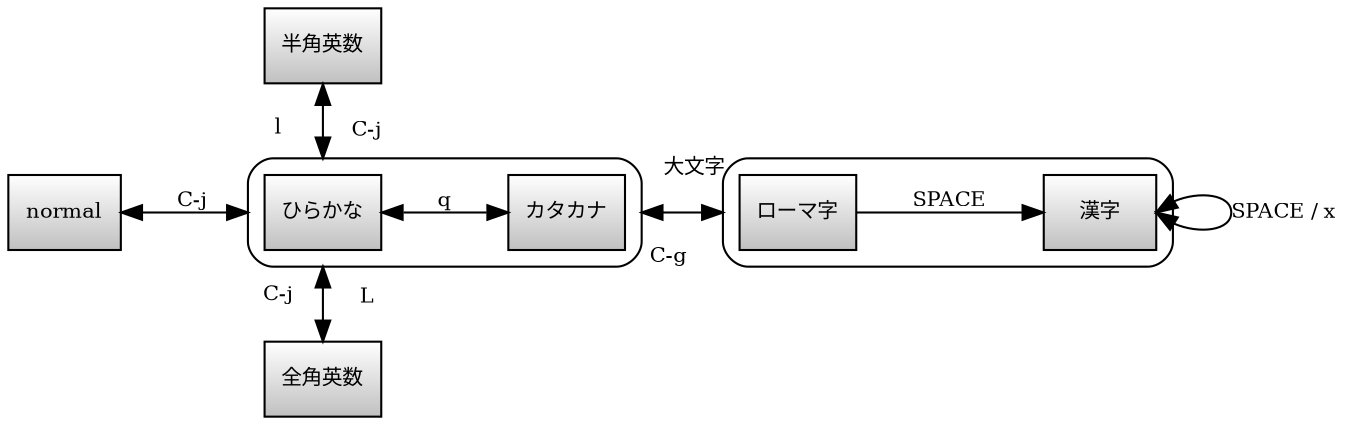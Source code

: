 // skk.dot
digraph G {
  graph [ fontsize=10, rankdir=LR, compound=true, newrank=true, nodesep=0.3, ranksep=0.75, splines=line ];
  //node [ fontsize=10, shape=box, width=0.75, height=0.5, fixedsize=true ];
  node [ fontsize=10, shape=box, style="solid,filled", fillcolor="#c0c0c0:#ffffff", gradientangle=90 ];
  edge [ fontsize=10, labeldistance=3, labelangle=-45, labelloc="t" ];

  zenkaku [ label="全角英数" ];
  normal [ label="normal" ];
  ascii [ label="半角英数" ];

  subgraph cluster1 {
    style=rounded;
    hira [ label="ひらかな" ];
    kata [ label="カタカナ" ];
    hira -> kata [ label="q", dir=both ];
  }
  subgraph cluster2 {
    style=rounded;
    roman [ label="ローマ字" ];
    kanji [ label="漢字" ];
    roman -> kanji [ label="SPACE" ];
    kanji:e -> kanji:e [ label="SPACE / x", dir=both ];
  }

  normal -> hira [ label="C-j", dir=both, lhead="cluster1" ];
  kata -> roman [ headlabel="大文字", taillabel="C-g", dir=both, ltail="cluster1", lhead="cluster2" ];
  hira -> ascii [ headlabel="l", taillabel="C-j", dir=both, ltail="cluster1" ];
  hira -> zenkaku [ headlabel="L", taillabel="C-j", dir=both, ltail="cluster1" ];

  { rank=same; hira; ascii; zenkaku; }
}

